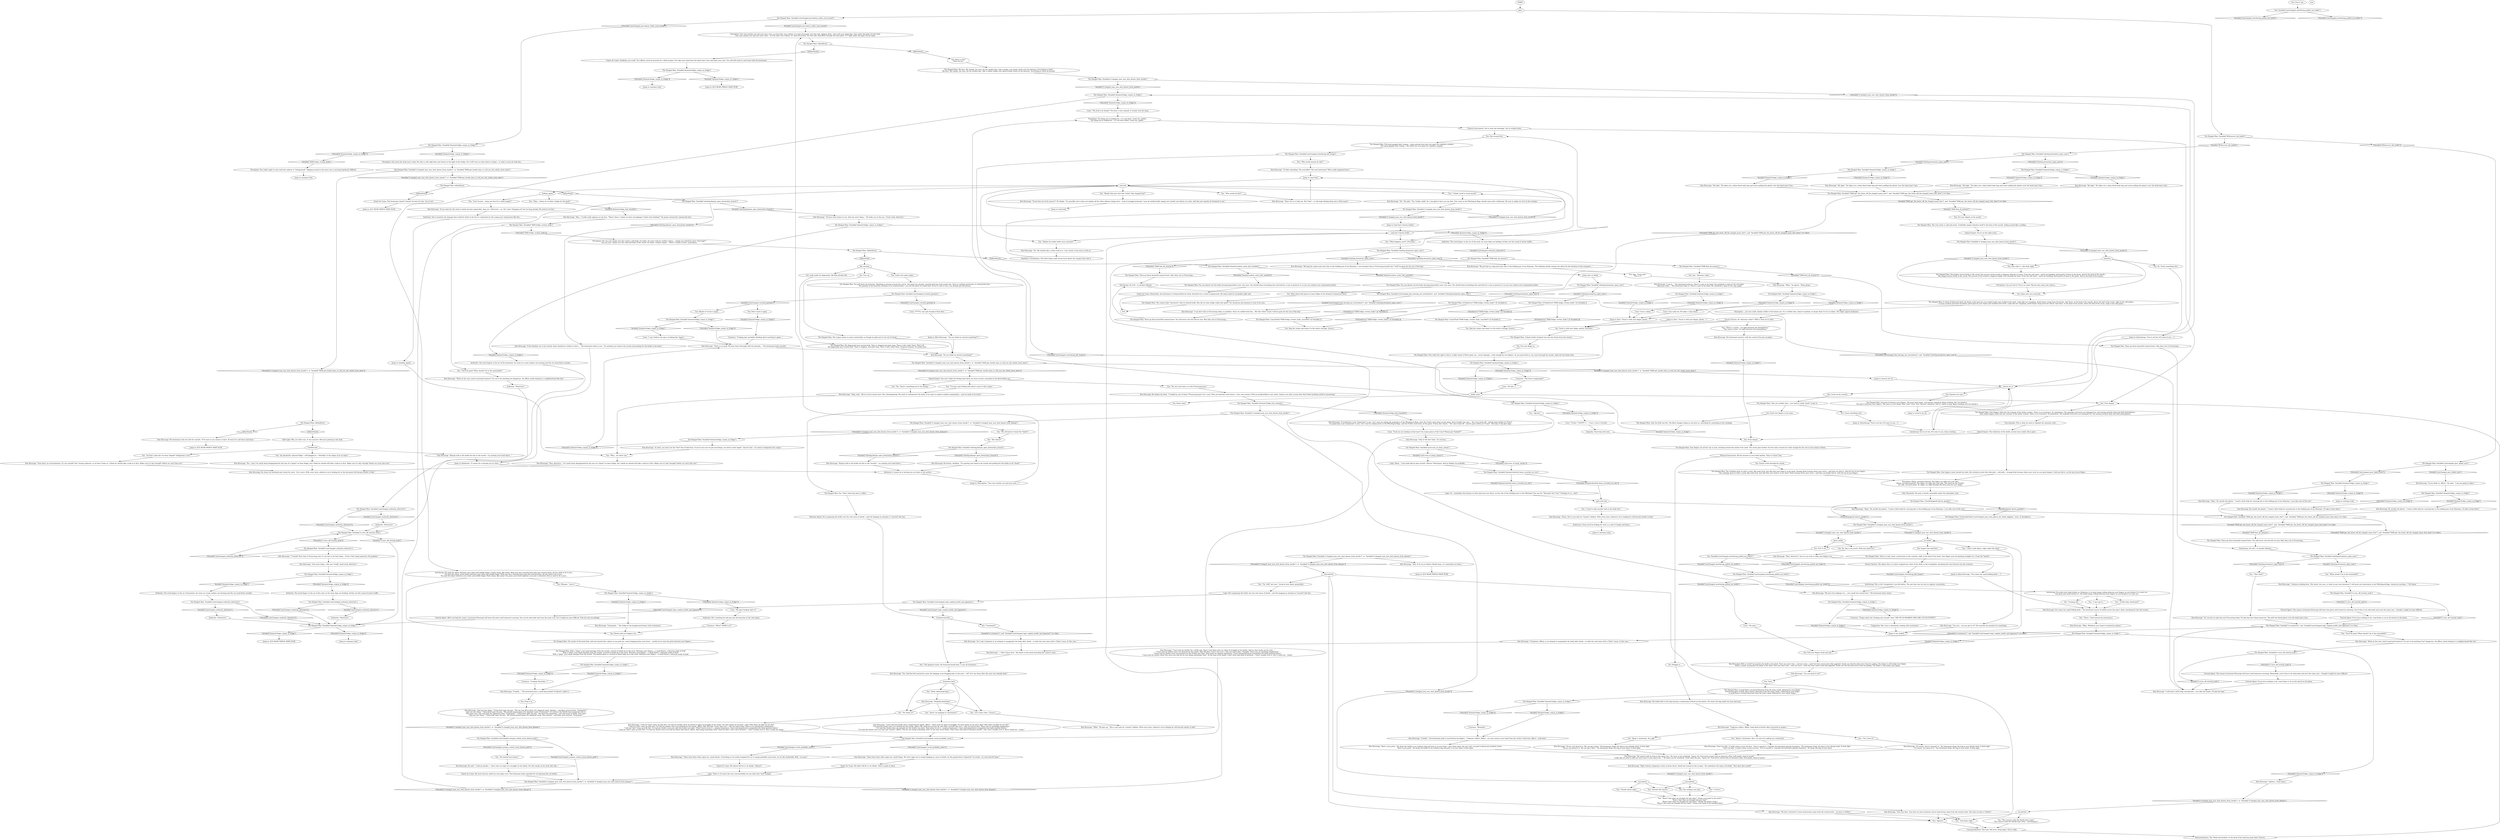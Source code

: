 # YARD / HANGED MAN BULLET
# This is the final phase of the hanged man:
#1. White check to find bullet
#2. Failure to find fridge
#3. Bagging him and taking it away
# ==================================================
digraph G {
	  0 [label="START"];
	  1 [label="input"];
	  2 [label="Perception: You touch the dead man's body. His skin is cold, light blue and silvery in the light of the fridge. You *still* have no idea where to begin -- or what to even do with him..."];
	  3 [label="The Hanged Man: Variable[\"tc.hanged_man_was_shot_known_from_hardie\"]  or  Variable[\"TASK.get_hardie_boys_to_tell_you_the_whole_story_done\"]"];
	  4 [label="Variable[\"tc.hanged_man_was_shot_known_from_hardie\"]  or  Variable[\"TASK.get_hardie_boys_to_tell_you_the_whole_story_done\"]", shape=diamond];
	  5 [label="!(Variable[\"tc.hanged_man_was_shot_known_from_hardie\"]  or  Variable[\"TASK.get_hardie_boys_to_tell_you_the_whole_story_done\"])", shape=diamond];
	  6 [label="Authority: The word lingers in the air of the basement, far away ice cream makers are buzzing and the sea wind blows outside..."];
	  7 [label="Authority: *Detective*."];
	  8 [label="You: Crawl up his nostrils."];
	  9 [label="Cuno: Cuno is silent."];
	  10 [label="You: Push deeper."];
	  11 [label="Empathy: Quivering with awe."];
	  12 [label="You: \"Fucking shit.\""];
	  13 [label="bullet_time"];
	  14 [label="The Hanged Man: IsKimHere()"];
	  15 [label="IsKimHere()", shape=diamond];
	  16 [label="!(IsKimHere())", shape=diamond];
	  17 [label="Kim Kitsuragi: \"Yes. And the belt around his neck; the hanging; even dragging him to the yard... *all* of it was done after this man was already dead.\""];
	  18 [label="The Hanged Man: Variable[\"yard.hanged_result_probable_cause\"]"];
	  19 [label="Variable[\"yard.hanged_result_probable_cause\"]", shape=diamond];
	  20 [label="!(Variable[\"yard.hanged_result_probable_cause\"])", shape=diamond];
	  21 [label="You: \"I think I need to wash myself.\""];
	  22 [label="Kim Kitsuragi: \"To hide something. The real killer? The real motivation? What really happened here.\""];
	  23 [label="Kim Kitsuragi: \"Oh.\" He nods. \"You *really, really* do. I am glad to hear you say that. Your room in the Whirling-in-Rags should come with a bathroom. Be sure to make use of it in the evening.\""];
	  24 [label="Cunoesse: \"Fucking pig's probably thinking about touching it again...\""];
	  25 [label="Kim Kitsuragi: \"There is no need. We have been thorough with the genitals...\" The lieutenant looks worried."];
	  26 [label="The Hanged Man: His fingernails have turned dark. They're chipped and quite long. There is dirt under them. That's all.\nHis fingernails have turned dark. They're chipped, and quite long. There is dirt under them. Surprise-surprise. No bullet here."];
	  27 [label="end hub 2 known bullet"];
	  28 [label="The Hanged Man: Variable[\"tc.hanged_man_was_shot_known_from_hardie\"]"];
	  29 [label="Variable[\"tc.hanged_man_was_shot_known_from_hardie\"]", shape=diamond];
	  30 [label="!(Variable[\"tc.hanged_man_was_shot_known_from_hardie\"])", shape=diamond];
	  31 [label="Authority: It seems he is leaving you no choice in the matter."];
	  32 [label="Kim Kitsuragi: \"Klaasje told us the bullet hit him in the *mouth* -- try putting your hand there...\""];
	  33 [label="Esprit de Corps: The lieutenant should *clearly* be here for this. You're lost."];
	  34 [label="You: Bag the corpse and drag it to the motor carriage. [Leave.]"];
	  35 [label="The Hanged Man: CancelTask(\"TASK.fridge_victims_body_cancelled\")--[[ Variable[ ]]"];
	  36 [label="You: Feel around first."];
	  37 [label="Interfacing: You're not far, it'll come to you, keep crawling..."];
	  38 [label="You: \"I can't get it...\""];
	  39 [label="You: \"Can I have it?\""];
	  40 [label="You: \"Agreed.\""];
	  41 [label="The Hanged Man: Variable[\"doomed.fridge_corpse_in_fridge\"]"];
	  42 [label="Variable[\"doomed.fridge_corpse_in_fridge\"]", shape=diamond];
	  43 [label="!(Variable[\"doomed.fridge_corpse_in_fridge\"])", shape=diamond];
	  44 [label="The Hanged Man: Variable[\"doomed.fridge_corpse_in_fridge\"]"];
	  45 [label="Variable[\"doomed.fridge_corpse_in_fridge\"]", shape=diamond];
	  46 [label="!(Variable[\"doomed.fridge_corpse_in_fridge\"])", shape=diamond];
	  47 [label="You: \"The ligament mark, the fractured hyoid bone, it was all treatment...\""];
	  48 [label="You: \"What happens next?\" (Proceed.)"];
	  49 [label="Cuno: \"I can't believe the pig is stroking him *again*...\""];
	  50 [label="You: \"I've got a gut feeling that there's more to this corpse.\""];
	  51 [label="You: \"Can't he just... hang out here for a while longer?\""];
	  52 [label="The Hanged Man: Variable[\"tc.turn_off_tutorial_node\"]"];
	  53 [label="Variable[\"tc.turn_off_tutorial_node\"]", shape=diamond];
	  54 [label="!(Variable[\"tc.turn_off_tutorial_node\"])", shape=diamond];
	  55 [label="The Hanged Man: The inside of the head feels cold and smooth like a glove as you pull out, sweat dripping down your brow -- careful not to lose the prize between your fingers..."];
	  56 [label="Untitled hub"];
	  57 [label="Kim Kitsuragi: \"Only if *all else* fails,\" he stresses."];
	  58 [label="Kim Kitsuragi: \"We bag the corpse and carry him to the holding pen of my Kineema. I can transport him to Processing myself, but I *will* be gone for the rest of the day.\""];
	  59 [label="The Hanged Man: Variable[\"yard.hanged_authority_detective\"]"];
	  60 [label="Variable[\"yard.hanged_authority_detective\"]", shape=diamond];
	  61 [label="!(Variable[\"yard.hanged_authority_detective\"])", shape=diamond];
	  62 [label="Interfacing: Oh well -- in another lifetime."];
	  63 [label="Tutorial Agent: If you have nothing to do, read books or sit on the bench on the plaza."];
	  64 [label="Esprit de Corps: We didn't fall for it, he thinks. There's pride in there."];
	  65 [label="The Hanged Man: There go those beautiful enamel boots. You will never own the full set now. May they rest in Processing..."];
	  66 [label="The Hanged Man: A vision of black and dark red death, pried open by your naked hands and studded with teeth. Looks like he's laughing, death fumes rising from the throat. And there, in the back of his mouth, above the bell of the uvula, right in the soft palate...\nA vision of black and dark red death: pried open by your hands and studded with teeth. Looks like he's laughing, death fumes rising from his throat. And there, in the back of his mouth, above the bell of the uvula, right in the soft palate..."];
	  67 [label="The Hanged Man: Your fingers are all the way in now, reaching toward the inside of his skull. The cavity goes further, but the entry wound isn't wide enough for the rest of your hand to follow..."];
	  68 [label="Kim Kitsuragi: \"Can you... can you get to it?\" He searches his pockets for something."];
	  69 [label="The Hanged Man: There's a tiny crack, a protrusion in the cranium, right in the back of his head. Your finger must be pointing straight at it. From the *inside*."];
	  70 [label="Cuno: \"F****ts can't get enough of that dick...\""];
	  71 [label="Jump to: [Perception: \"Your arm reaches out and your eyes...\"]"];
	  72 [label="The Hanged Man: Variable[\"whirling.dreamtwo_open_case\"]"];
	  73 [label="Variable[\"whirling.dreamtwo_open_case\"]", shape=diamond];
	  74 [label="!(Variable[\"whirling.dreamtwo_open_case\"])", shape=diamond];
	  75 [label="Kim Kitsuragi: He unrolls the plastic. \"I need a little help for carrying him to the holding pen of my Kineema. I'll take it from there.\""];
	  76 [label="The Hanged Man: Variable[\"doomed.icebear_main_hub_reached\"]"];
	  77 [label="Variable[\"doomed.icebear_main_hub_reached\"]", shape=diamond];
	  78 [label="!(Variable[\"doomed.icebear_main_hub_reached\"])", shape=diamond];
	  79 [label="Kim Kitsuragi: He closes his notebook and cracks his neck. \"Let's move. With every hour, whatever we're looking for in the deceased will become harder to find.\""];
	  80 [label="Jump to: [ICE BEAR FRIDGE MAIN HUB]"];
	  81 [label="Tutorial Agent: If you have nothing to do, read books or sit on the bench on the plaza."];
	  82 [label="You: What is this?\n\"Here we go.\""];
	  83 [label="You: Play with it -- this feels right."];
	  84 [label="The Hanged Man: A black trickle of liquid runs into his throat from the wound..."];
	  85 [label="You: Put your finger in."];
	  86 [label="Perception: Sharp, serrated material. The edges cut right into your skin.\nSharp, serrated material. The edges cut right into your skin. This must be the *bullet*.\nIce cold, serrated metal. Its edges cut right through the latex and into your finger."];
	  87 [label="The Hanged Man: The cartilage gives in with a crack, like some fruit. Just like that your hand is in his head. Strange fluid streams down your wrist -- and then you feel it, with the tip of your finger...\nThe cartilage gives in with a crack, like some fruit. Just like that your hand is in his head. Fluid streams down your wrist -- and then you finally feel it, with the tip of your finger...
"];
	  88 [label="Suggestion: Her voice is absolutely sizzling with excitement."];
	  89 [label="The Hanged Man: Variable[\"yard.hanged_interfacing_pulled_out_bullet\"]"];
	  90 [label="Variable[\"yard.hanged_interfacing_pulled_out_bullet\"]", shape=diamond];
	  91 [label="!(Variable[\"yard.hanged_interfacing_pulled_out_bullet\"])", shape=diamond];
	  92 [label="You: Slowly pull your fingers out..."];
	  93 [label="Kim Kitsuragi: With a *crack* he punches the knife in the skull. Then one more time -- and one more -- until the bone comes loose like eggshell. Inside you feel the jelly move from his poking. The object is still under your finger.\nWith a *crack* he punches the knife in the skull. Then one more time -- and one more -- until the bone comes loose like eggshell. Inside you feel the jello move from his poking. The bullet is still under your finger."];
	  94 [label="Kim Kitsuragi: \"We need to add an item to the injury list.\" He turns to his notebook. \"Injury #4: Oval entry wound with an abrasion collar. Soft palate, back of mouth.\"\n\"Looks like we need to add one more item to your injury list...\" He takes out his notebook, *click* goes the pen. \"Injury #4. Oval entry wound with an abrasion collar. Soft palate, back of mouth.\""];
	  95 [label="Kim Kitsuragi: \"Good-good...\" The fridge in the background buzzes with excitement."];
	  96 [label="Esprit de Corps: Suddenly, you recall: Two officers must be present for a field autopsy. You take your hand from the dead man's face and open your eyes. You will still need to come back with the lieutenant."];
	  97 [label="Kim Kitsuragi: \"...*this* injury here.\" He points to the mark encircling the corpse's neck."];
	  98 [label="Kim Kitsuragi: \"I have had this doubt since I inspected his hands, officer -- there were no signs of struggle. No claw marks on his neck. Why? Why didn't he fight for his life?\"\n\"I've had this doubt since you showed me the tracks, officer. We could not account for why they *carried* him over -- why not march him? There was no satisfying explanation.\"\n\"I've had this doubt since you pointed out the lividity was faint. They know we do it -- analyze hypostasis. I have had perpetrators manipulate the body position before.\"\n\"I've had this doubt since you had your *hunch*, officer. That he was doing something *else* at the time of his death. I don't have that kind of intuition myself -- and I don't usually trust it. But it made me... doubt.\""];
	  99 [label="Kim Kitsuragi: \"To put him out of his misery?\" He thinks. \"It's possible, but it does not explain all the other dubious things here -- lack of struggle primarily. I may be intellectually sloppy, but I prefer one theory at a time. And this just smacks of treatment to me.\""];
	  100 [label="Jump to: [end hub]"];
	  101 [label="Kim Kitsuragi: \"Hey...\" A wide smile appears on his face. \"Wasn't there a *giant ice bear sarcophagus* below that building?\" He points toward the commercial area."];
	  102 [label="Endurance: Soon you'll be looking for clues in a pile of sludge and bones."];
	  103 [label="The Hanged Man: IsKimHere()"];
	  104 [label="IsKimHere()", shape=diamond];
	  105 [label="!(IsKimHere())", shape=diamond];
	  106 [label="Tutorial Agent: This means Lieutenant Kitsuragi will leave the party until tomorrow morning. You're free to do side-tasks and even the main case -- though it might be more difficult."];
	  107 [label="You: Brain stem?"];
	  108 [label="The Hanged Man: Variable[\"yard.hanged_logic_explain_bulelt_and_ligament\"]"];
	  109 [label="Variable[\"yard.hanged_logic_explain_bulelt_and_ligament\"]", shape=diamond];
	  110 [label="!(Variable[\"yard.hanged_logic_explain_bulelt_and_ligament\"])", shape=diamond];
	  111 [label="The Hanged Man: Variable[\"whirling.dreamtwo_open_case\"]"];
	  112 [label="Variable[\"whirling.dreamtwo_open_case\"]", shape=diamond];
	  113 [label="!(Variable[\"whirling.dreamtwo_open_case\"])", shape=diamond];
	  114 [label="The Hanged Man: Variable[\"TASK.get_the_boots_off_the_hanged_mans_feet\"]  and  Variable[\"TASK.get_the_boots_off_the_hanged_mans_feet_done\"] == false"];
	  115 [label="Variable[\"TASK.get_the_boots_off_the_hanged_mans_feet\"]  and  Variable[\"TASK.get_the_boots_off_the_hanged_mans_feet_done\"] == false", shape=diamond];
	  116 [label="!(Variable[\"TASK.get_the_boots_off_the_hanged_mans_feet\"]  and  Variable[\"TASK.get_the_boots_off_the_hanged_mans_feet_done\"] == false)", shape=diamond];
	  117 [label="Kim Kitsuragi: \"Work on the case, tend to personal matters? Try not to do anything *too* dangerous. An officer needs backup in a neighbourhood like this.\""];
	  118 [label="Jump to: [You: \"Touch it with your finger, gently....\"]"];
	  119 [label="You: No, this is too much. (Pull your hand out.)"];
	  120 [label="Pain Threshold: The pain is barely noticeable under the adrenaline rush."];
	  121 [label="You: Inspect the skull first."];
	  122 [label="Kim Kitsuragi: \"Unknown calibre. Rifled. Some kind of brittle alloy, fractured on impact...\""];
	  123 [label="You: Say nothing, just nod."];
	  124 [label="You: \"Dead, daba-doop-doop.\""];
	  125 [label="The Hanged Man: You pull down his breeches. Marbling is present around the crotch. The penis has shrunk, crawling half way back inside him. There is nothing mysterious or noteworthy here.\nThe genitals in his breeches continue to be unnoteworthy -- you see the penis of a dead man. If you've seen it once, you already got the picture."];
	  126 [label="Kim Kitsuragi: \"Mhm.\" He gets up. \"This is one task we *cannot* sideline. With every hour, whatever we're looking for will become harder to find.\""];
	  127 [label="The Hanged Man: Variable[\"yard.cuno_of_many_means\"]"];
	  128 [label="Variable[\"yard.cuno_of_many_means\"]", shape=diamond];
	  129 [label="!(Variable[\"yard.cuno_of_many_means\"])", shape=diamond];
	  130 [label="The Hanged Man: Variable[\"doomed.doorbell_know_revachol_ice_city\"]"];
	  131 [label="Variable[\"doomed.doorbell_know_revachol_ice_city\"]", shape=diamond];
	  132 [label="!(Variable[\"doomed.doorbell_know_revachol_ice_city\"])", shape=diamond];
	  133 [label="The Hanged Man: Variable[\"tc.turn_off_tutorial_node\"]"];
	  134 [label="Variable[\"tc.turn_off_tutorial_node\"]", shape=diamond];
	  135 [label="!(Variable[\"tc.turn_off_tutorial_node\"])", shape=diamond];
	  136 [label="Kim Kitsuragi: He frowns, thinking. \"Try putting your hand in his mouth and probing for the bullet in his *head*.\""];
	  137 [label="The Hanged Man: Variable[\"doomed.fridge_corpse_in_fridge\"]"];
	  138 [label="Variable[\"doomed.fridge_corpse_in_fridge\"]", shape=diamond];
	  139 [label="!(Variable[\"doomed.fridge_corpse_in_fridge\"])", shape=diamond];
	  140 [label="The Hanged Man: Variable[\"doomed.fridge_corpse_in_fridge\"]"];
	  141 [label="Variable[\"doomed.fridge_corpse_in_fridge\"]", shape=diamond];
	  142 [label="!(Variable[\"doomed.fridge_corpse_in_fridge\"])", shape=diamond];
	  143 [label="You: Bag the corpse and drag it to the motor carriage. [Leave.]"];
	  144 [label="The Hanged Man: Variable[\"whirling.dreamtwo_open_case\"]"];
	  145 [label="Variable[\"whirling.dreamtwo_open_case\"]", shape=diamond];
	  146 [label="!(Variable[\"whirling.dreamtwo_open_case\"])", shape=diamond];
	  147 [label="You: Fish it out."];
	  148 [label="You: Variable[\"yard.hanged_interfacing_pulled_out_bullet\"]"];
	  149 [label="Variable[\"yard.hanged_interfacing_pulled_out_bullet\"]", shape=diamond];
	  150 [label="!(Variable[\"yard.hanged_interfacing_pulled_out_bullet\"])", shape=diamond];
	  151 [label="Perception: Your arm reaches out and your eyes close, as if by their own volition. It's dark all around. You feel cold, slippery flesh -- first with your fingertips, then under the palm of your hand.\nYour arm reaches out and your eyes close -- as if by their own volition. It's dark all around. You feel cold, dead flesh through the latex glove. It's right under the palm of your hand."];
	  152 [label="Perception: ...you see a hole, barely visible to the human eye. It is swollen shut, almost vanished, no larger than 0.4 cm in radius. The edges appear darkened."];
	  153 [label="Cuno: Cuno nods too. He takes a step closer."];
	  154 [label="Kim Kitsuragi: The lieutenant answers with the sound of his pen on paper."];
	  155 [label="Jump to: [Interfacing: \"You're not far, it'll come to you,...\"]"];
	  156 [label="You: \"Keep it, lieutenant. As a gift.\""];
	  157 [label="The Hanged Man: Variable[\"doomed.fridge_corpse_in_fridge\"]"];
	  158 [label="Variable[\"doomed.fridge_corpse_in_fridge\"]", shape=diamond];
	  159 [label="!(Variable[\"doomed.fridge_corpse_in_fridge\"])", shape=diamond];
	  160 [label="You: Look in his pants again."];
	  161 [label="You: Give up."];
	  162 [label="The Hanged Man: Variable[\"yard.hanged_touched_genitals\"]"];
	  163 [label="Variable[\"yard.hanged_touched_genitals\"]", shape=diamond];
	  164 [label="!(Variable[\"yard.hanged_touched_genitals\"])", shape=diamond];
	  165 [label="You: \"No, let's just leave it to the Processing guys.\""];
	  166 [label="Authority: Not to mention the damage that would be dealt to the force's reputation by the corpse just rotting here like this..."];
	  167 [label="The Hanged Man: Variable[\"doomed.fridge_corpse_in_fridge\"]"];
	  168 [label="Variable[\"doomed.fridge_corpse_in_fridge\"]", shape=diamond];
	  169 [label="!(Variable[\"doomed.fridge_corpse_in_fridge\"])", shape=diamond];
	  170 [label="The Hanged Man: Variable[\"tc.hanged_man_was_shot_known_from_hardie\"]  or  Variable[\"TASK.get_hardie_boys_to_tell_you_the_whole_story_done\"]"];
	  171 [label="Variable[\"tc.hanged_man_was_shot_known_from_hardie\"]  or  Variable[\"TASK.get_hardie_boys_to_tell_you_the_whole_story_done\"]", shape=diamond];
	  172 [label="!(Variable[\"tc.hanged_man_was_shot_known_from_hardie\"]  or  Variable[\"TASK.get_hardie_boys_to_tell_you_the_whole_story_done\"])", shape=diamond];
	  173 [label="Electrochemistry: The *funk soul brother* at the back of his head has gone dark. Forever."];
	  174 [label="Jump to: [autopsy hub]"];
	  175 [label="The Hanged Man: Variable[\"yard.hanged_kim_leaving_not_tutorialized\"]  and  Variable[\"whirling.dreamtwo_open_case\"]"];
	  176 [label="Variable[\"yard.hanged_kim_leaving_not_tutorialized\"]  and  Variable[\"whirling.dreamtwo_open_case\"]", shape=diamond];
	  177 [label="!(Variable[\"yard.hanged_kim_leaving_not_tutorialized\"]  and  Variable[\"whirling.dreamtwo_open_case\"])", shape=diamond];
	  178 [label="You: Pull your fingers back and nod."];
	  179 [label="Kim Kitsuragi: \"A bullet.\" The lieutenant picks it up between his fingers. \"Unknown calibre. Rifled... you may remove your hand from the victim's head now, officer -- well done.\""];
	  180 [label="Kim Kitsuragi: \"No-no, you deserve it. We can log it later.\" The lieutenant drops the bag in your bloody hand. It feels light.\n\"No-no, you deserve it. We can log it later.\" The lieutenant drops the bag in your hand. It feels light. "];
	  181 [label="Kim Kitsuragi: \"That was then. This time we have extensive tissue destruction away from the wound track. This time we have a *bullet*.\""];
	  182 [label="Cunoesse: \"Fucking *beautiful...*\""];
	  183 [label="treatment_here"];
	  184 [label="You: Don't touch it again."];
	  185 [label="Kim Kitsuragi: \"If you think so, officer.\" He nods. \"I am not going to object.\""];
	  186 [label="Kim Kitsuragi: \"Continue working here. The locals, the case, or tend to your own business? I will meet you downstairs in the Whirling-in-Rags, tomorrow morning -- 7:30 sharp.\""];
	  187 [label="Kim Kitsuragi: \"All right.\" He takes out a shiny black body bag and starts pulling the plastic over the dead man's face."];
	  188 [label="Jump to: [ICE BEAR FRIDGE MAIN HUB]"];
	  189 [label="Kim Kitsuragi: \"Yes -- now. I've rarely been disappointed by the size of a *giant* ice bear fridge, but I think we should still take a look at it first. Make sure it's big *enough* before we carry him over.\""];
	  190 [label="Perception: You really ought to wait until the cadaver is *refrigerated*. Digging around in this mess now is proving hopelessly difficult."];
	  191 [label="Kim Kitsuragi: The lieutenant rubs his side for warmth. \"It'll come to you sooner or later. At least he's safe here until then.\""];
	  192 [label="Kim Kitsuragi: \"Work on the case, tend to personal matters? Try not to do anything too dangerous. An officer needs backup in a neighbourhood like this.\""];
	  193 [label="Kim Kitsuragi: \"As I said, treatment is an attempt to manipulate the body after death -- to hide the real cause with a *false* cause. In this case...\""];
	  194 [label="Tutorial Agent: This means Lieutenant Kitsuragi will leave until tomorrow morning. Meanwhile, you're free to do side-tasks and even the main case -- though it might be more difficult."];
	  195 [label="The Hanged Man: Variable[\"yard.hanged_perception_white_oval_wound\"]"];
	  196 [label="Variable[\"yard.hanged_perception_white_oval_wound\"]", shape=diamond];
	  197 [label="!(Variable[\"yard.hanged_perception_white_oval_wound\"])", shape=diamond];
	  198 [label="You: Open your eyes and look."];
	  199 [label="You: Fish it out."];
	  200 [label="You: Variable[\"yard.hanged_interfacing_pulled_out_bullet\"]"];
	  201 [label="Variable[\"yard.hanged_interfacing_pulled_out_bullet\"]", shape=diamond];
	  202 [label="!(Variable[\"yard.hanged_interfacing_pulled_out_bullet\"])", shape=diamond];
	  203 [label="You: No. Touch something else."];
	  204 [label="Kim Kitsuragi: \"Okay, well... We're in livor mortis here. He's disintegrating. We need to *refrigerate* the body, if we want to conduct another examination -- and we need to do it fast.\""];
	  205 [label="Kim Kitsuragi: \"Okay.\" He unrolls the plastic. \"I need a little help for carrying him to the holding pen of my Kineema. I can take care of the rest.\""];
	  206 [label="The Hanged Man: Variable[\"tc.hanged_man_was_shot_known_from_hardie\"]"];
	  207 [label="Variable[\"tc.hanged_man_was_shot_known_from_hardie\"]", shape=diamond];
	  208 [label="!(Variable[\"tc.hanged_man_was_shot_known_from_hardie\"])", shape=diamond];
	  209 [label="The Hanged Man: Variable[\"doomed.fridge_corpse_in_fridge\"]"];
	  210 [label="Variable[\"doomed.fridge_corpse_in_fridge\"]", shape=diamond];
	  211 [label="!(Variable[\"doomed.fridge_corpse_in_fridge\"])", shape=diamond];
	  212 [label="You: \"An absolutely colossal fridge -- still plugged in -- *literally* in the shape of an ice bear!\""];
	  213 [label="Kim Kitsuragi: \"Now that's an overstatement. It's not actually *for* storing cadavers, or at least I hope so. I think we should take a look at it first. Make sure it's big *enough* before we carry him over.\""];
	  214 [label="Jump to: [autopsy hub]"];
	  215 [label="end"];
	  216 [label="Authority: The word lingers in the air of the yard, far away dogs are barking, further yet the sound of motor traffic..."];
	  217 [label="Cuno: \"The fuck is he doing?\" You hear a voice squeak. It sounds very far away."];
	  218 [label="The Hanged Man: Variable[\"doomed.fridge_corpse_in_fridge\"]"];
	  219 [label="Variable[\"doomed.fridge_corpse_in_fridge\"]", shape=diamond];
	  220 [label="!(Variable[\"doomed.fridge_corpse_in_fridge\"])", shape=diamond];
	  221 [label="Cuno: \"Fuckin' *CAVITY* C...\" Cuno's voice is hushed."];
	  222 [label="Cunoesse: \"Forget about the *fucking exit wound*, bino! THE PIG IS WEARING HIM LIKE A FUCK PUPPET!\""];
	  223 [label="Authority: He's watching his old man get the big prize at the claw game."];
	  224 [label="The Hanged Man: With a *plop*, your hand emerges from the mouth, covered in blood up to the wrist. Between your fingers -- a small flower, a blossom made of lead!\nWith a *plop*, your hand emerges from the mouth, covered in blood up to the wrist. Between your fingers -- a small flower, a blossom made of lead!\nWith a *plop*, your hand emerges from the mouth. The garden glove is covered in blood right up to the wrist. Between your fingers -- a small flower, a blossom made of lead!"];
	  225 [label="Kim Kitsuragi: Out comes his small folding knife -- the lieutenant moves its blade across the man's skull, searching for the exit wound..."];
	  226 [label="Kim Kitsuragi: \"Can you push it out?\""];
	  227 [label="Kim Kitsuragi: \"High velocity, temporary cavity in brain tissue. Small exit wound on the occiput.\" He underlines the injury, forcefully. \"How does that sound?\""];
	  228 [label="You: \"Sounds like heaven.\""];
	  229 [label="You: Maybe if I touch it again..."];
	  230 [label="The Hanged Man: The corpse seems to yawn contentedly, as though its glad you've run out of steam."];
	  231 [label="You: \"Okay -- where do we find a fridge for the body?\""];
	  232 [label="Kim Kitsuragi: \"It would have to be *industrial* in size. Let's start by asking the proprietor of the Whirling-in-Rags, then the Frittte store down at the gates. And if neither has one...\" His voice trails off -- and his gaze settles on *Cuno*.\n\"It would have to be *industrial* in size. Let's start by asking Garte at the Whirling-in-Rags, and the Frittte store down at the gates. If they don't know...\" His voice trails off -- and his gaze settles on *Cuno*. \"But only if *all else* fails.\""];
	  233 [label="Kim Kitsuragi: He unrolls the plastic. \"I need a little help for carrying him to the holding pen of my Kineema. I'll take it from there.\""];
	  234 [label="Kim Kitsuragi: \"It's too late to take him into Processing today. I'll take him first thing tomorrow.\" He pulls the black plastic over the dead man's face."];
	  235 [label="Cuno: \"Fuck are you looking at bino-man? You wanna piece of the Cuno? Wanna get *fucked*?\""];
	  236 [label="The Hanged Man: Variable[\"yard.hanged_authority_detective\"]"];
	  237 [label="Variable[\"yard.hanged_authority_detective\"]", shape=diamond];
	  238 [label="!(Variable[\"yard.hanged_authority_detective\"])", shape=diamond];
	  239 [label="The Hanged Man: There go those beautiful enamel boots. May they rest in Processing..."];
	  240 [label="The Hanged Man: There go those beautiful enamel boots. May they rest in Processing..."];
	  241 [label="Hand/Eye Coordination: This little thing could reveal much about the weapon that shot it."];
	  242 [label="Kim Kitsuragi: \"All right.\" He takes out a shiny black body bag and starts pulling the plastic over the dead man's face."];
	  243 [label="The Hanged Man: Only the little one fits. The flesh changes shape as you bore in, searching for something in the cartilage."];
	  244 [label="You: Touch it with your finger, gently. (Proceed.)"];
	  245 [label="Kim Kitsuragi: \"Mhm,\" he agrees. \"Keep going.\""];
	  246 [label="You: Wriggle in..."];
	  247 [label="no_bullet"];
	  248 [label="Jump to: [Interfacing: \"You're not far, it'll come to you,...\"]"];
	  249 [label="Cunoesse: \"What?! WHAT is it?\""];
	  250 [label="Kim Kitsuragi: \"A bullet...\" The lieutenant puts a small bag marked *evidence* under it."];
	  251 [label="The Hanged Man: Variable[\"doomed.fridge_corpse_in_fridge\"]"];
	  252 [label="Variable[\"doomed.fridge_corpse_in_fridge\"]", shape=diamond];
	  253 [label="!(Variable[\"doomed.fridge_corpse_in_fridge\"])", shape=diamond];
	  254 [label="Kim Kitsuragi: \"There have been other signs too, small things. We were right not to assign hanging as cause of death. As the perpetrators *expected* we would -- no such luck for them.\""];
	  255 [label="Inland Empire: You can't shake the feeling that there are more secrets concealed in the flesh before you."];
	  256 [label="know_bullet"];
	  257 [label="You: \"Correct.\""];
	  258 [label="Esprit de Corps: His brow furrows while his eyes glaze over. The lieutenant looks regretful for not figuring this out before."];
	  259 [label="Jump to: [end hub 2 known bullet]"];
	  260 [label="fail_missing"];
	  261 [label="You: What about that giant ice bear fridge in the Doomed Commercial Area?"];
	  262 [label="Jump to: [ICE BEAR FRIDGE MAIN HUB]"];
	  263 [label="Kim Kitsuragi: \"All right.\" He takes out a shiny black body bag and starts pulling the plastic over the dead man's face."];
	  264 [label="Esprit de Corps: We almost fell for it, he thinks. *Almost*."];
	  265 [label="Kim Kitsuragi: \"I can drive him to Processing today, no problem. Since we stalled with this... But this *does* mean I will be gone for the rest of the day.\""];
	  266 [label="You: Push your fingers in his nose."];
	  267 [label="You: Touch something else."];
	  268 [label="Perception: The thing you're looking for -- it's not there. Crawl out, spider...\nThe thing you're looking for -- it's not here either. Crawl out, spider... "];
	  269 [label="Cuno: \"My pig's fucking *got* it!\""];
	  270 [label="Kim Kitsuragi: \"Wait, detective!\" Just as you start to slide your fingers out..."];
	  271 [label="The Hanged Man: Variable[\"doomed.fridge_corpse_in_fridge\"]"];
	  272 [label="Variable[\"doomed.fridge_corpse_in_fridge\"]", shape=diamond];
	  273 [label="!(Variable[\"doomed.fridge_corpse_in_fridge\"])", shape=diamond];
	  274 [label="Cunoesse: \"Beautiful...\""];
	  275 [label="You: Squeeze his nose."];
	  276 [label="Interfacing: This is the *irregularity* you felt before. The one that was too tiny to register consciously."];
	  277 [label="Logic: There is of course the very real possibility he was both shot *and* hanged."];
	  278 [label="Logic: Hmm... Cuno looks like he gets around. *Knows* Martinaise. And its fridges too probably..."];
	  279 [label="You: \"What should I do in the meanwhile?\""];
	  280 [label="The Hanged Man: Variable[\"doomed.fridge_corpse_in_fridge\"]"];
	  281 [label="Variable[\"doomed.fridge_corpse_in_fridge\"]", shape=diamond];
	  282 [label="!(Variable[\"doomed.fridge_corpse_in_fridge\"])", shape=diamond];
	  283 [label="whatelse"];
	  284 [label="Kim Kitsuragi: \"Now, detective... I've rarely been disappointed by the size of a *giant* ice bear fridge, but I think we should still take a look at it first. Make sure it's big *enough* before we carry him over.\""];
	  285 [label="The Hanged Man: Variable[\"whirling.klaasje_open_downstairs_branch\"]"];
	  286 [label="Variable[\"whirling.klaasje_open_downstairs_branch\"]", shape=diamond];
	  287 [label="!(Variable[\"whirling.klaasje_open_downstairs_branch\"])", shape=diamond];
	  288 [label="You: \"So that's what the *ice bear shaped* refrigerator is for!\""];
	  289 [label="The Hanged Man: Variable[\"yard.hanged_authority_detective\"]"];
	  290 [label="Variable[\"yard.hanged_authority_detective\"]", shape=diamond];
	  291 [label="!(Variable[\"yard.hanged_authority_detective\"])", shape=diamond];
	  292 [label="Interfacing: Oh well -- in another lifetime."];
	  293 [label="The Hanged Man: Variable[\"doomed.fridge_corpse_in_fridge\"]"];
	  294 [label="Variable[\"doomed.fridge_corpse_in_fridge\"]", shape=diamond];
	  295 [label="!(Variable[\"doomed.fridge_corpse_in_fridge\"])", shape=diamond];
	  296 [label="Kim Kitsuragi: \"I see it...\" The lieutenant looks in. There's a pen in his hand. His notebook is open at the red pages.\n\"Abrasion collar...\" The lieutenant looks in. There's a pen in his hand. His notebook is open at the copy paper."];
	  297 [label="Jump to: [search_for_it]"];
	  298 [label="Kim Kitsuragi: \"Don't be silly.\" A smile comes across his face. \"You've earned it. Consider the binoclard episode forgotten.\" The lieutenant drops the bag in your bloody hand. It feels light.\n\"Don't be silly.\" A smile comes across his face. \"You've earned it. Consider the binoclard episode forgotten.\" He drops the bag in your hand. "];
	  299 [label="You: \"God damn right.\""];
	  300 [label="You: \"Treatment?\""];
	  301 [label="You: \"Aren't we jumping to conclusions?\""];
	  302 [label="Kim Kitsuragi: \"Deadady-dead-dead.\""];
	  303 [label="Kim Kitsuragi: \"I did not *just* come up with this. I've had my doubts since we found no signs of struggle on his wrists. No claw marks on his neck -- why? Why didn't he fight for his life?\"\n\"I did not *just* come up with this. I've had my doubts since you showed me the tracks, officer. Why did they *carry* him over -- why not march him? There is no satisfactory explanation.\"\n\"I did not *just* come up with this. I've had my doubts since you said the lividity was faint. *They* know we do it -- analyze hypostasis. I have had perpetrators manipulate the body position before.\"\n\"I did not *just* come up with this. I've had my doubts since you told me about that hunch, officer. Him doing something *else* when he died. I don't have intuition -- I don't usually trust it. But it made me doubt.\""];
	  304 [label="You: \"Who would do this?\""];
	  305 [label="You: Look under his fingernails, like Kim already did."];
	  306 [label="You: \"Yes. There's something we're not seeing.\""];
	  307 [label="Kim Kitsuragi: He shakes his head. \"I worked as one of these *Processing guys* for a year. They are butchers and clowns. I once saw twenty CODs go misidentified in one week. Chances are slim to none that they'll find anything useful in processing.\""];
	  308 [label="The Hanged Man: Variable[\"yard.hanged_perc_failed_once\"]"];
	  309 [label="Variable[\"yard.hanged_perc_failed_once\"]", shape=diamond];
	  310 [label="!(Variable[\"yard.hanged_perc_failed_once\"])", shape=diamond];
	  311 [label="The Hanged Man: Variable[\"doomed.fridge_corpse_in_fridge\"]"];
	  312 [label="Variable[\"doomed.fridge_corpse_in_fridge\"]", shape=diamond];
	  313 [label="!(Variable[\"doomed.fridge_corpse_in_fridge\"])", shape=diamond];
	  314 [label="The Hanged Man: Variable[\"doomed.fridge_corpse_in_fridge\"]"];
	  315 [label="Variable[\"doomed.fridge_corpse_in_fridge\"]", shape=diamond];
	  316 [label="!(Variable[\"doomed.fridge_corpse_in_fridge\"])", shape=diamond];
	  317 [label="You: \"Then what?\""];
	  318 [label="The Hanged Man: You can almost see the body decomposing before your very eyes. You should drop everything else and look for a way to preserve it so you can conduct your examination better."];
	  319 [label="You: \"I need to take another look at the body first.\""];
	  320 [label="The Hanged Man: Variable[\"whirling.klaasje_open_downstairs_branch\"]"];
	  321 [label="Variable[\"whirling.klaasje_open_downstairs_branch\"]", shape=diamond];
	  322 [label="!(Variable[\"whirling.klaasje_open_downstairs_branch\"])", shape=diamond];
	  323 [label="The Hanged Man: Variable[\"yard.hanged_autopsy_exited_cause_known_path\"]"];
	  324 [label="Variable[\"yard.hanged_autopsy_exited_cause_known_path\"]", shape=diamond];
	  325 [label="!(Variable[\"yard.hanged_autopsy_exited_cause_known_path\"])", shape=diamond];
	  326 [label="The Hanged Man: Yes. That's what this part is called."];
	  327 [label="Kim Kitsuragi: \"We put him in a bag and carry him to the holding pen of my Kineema. The bodybag should contain the odour for the duration of the transport...\""];
	  328 [label="The Hanged Man: Variable[\"doomed.fridge_corpse_in_fridge\"]"];
	  329 [label="Variable[\"doomed.fridge_corpse_in_fridge\"]", shape=diamond];
	  330 [label="!(Variable[\"doomed.fridge_corpse_in_fridge\"])", shape=diamond];
	  331 [label="The Hanged Man: His face. His cheeks, his nose, his fat swollen lips. Like a spider, your hand crawls over his features. Everything is silent.\nHis face. His cheeks, his nose, his fat swollen lips. Like a rubber spider your gloved hand crawls on his features. Everything is silent all around."];
	  332 [label="The Hanged Man: They are swollen shut -- you need to really *push* to get in."];
	  333 [label="Jump to: [You: \"Touch it with your finger, gently....\"]"];
	  334 [label="You: Punch a hole through his mouth."];
	  335 [label="Jump to: [no_bullet]"];
	  336 [label="Interfacing: You push your hand further in. Whatever is in there keeps rolling between your fingers as you beckon it to come out.\nYou push your hand further in. The bullet keeps rolling between your fingers as you beckon it to come out.
"];
	  337 [label="You: Drop it in."];
	  338 [label="Kim Kitsuragi: \"Of course. You've *earned* it.\" The lieutenant drops the bag in your bloody hand. It feels light.\n\"Of course. You deserve it.\" The lieutenant drops the bag in your hand. It feels light. "];
	  339 [label="You: \"Sounds about right.\""];
	  340 [label="Kim Kitsuragi: \"There have been other signs too, small details. Everything is too neatly designed for us to assign probable cause here. As we did, foolhardily. Well -- no more.\""];
	  341 [label="The Hanged Man: Variable[\"doomed.fridge_corpse_in_fridge\"]"];
	  342 [label="Variable[\"doomed.fridge_corpse_in_fridge\"]", shape=diamond];
	  343 [label="!(Variable[\"doomed.fridge_corpse_in_fridge\"])", shape=diamond];
	  344 [label="Logic: Or -- remember the buttons on that intercom over there, on the side of the building next to the Whirling? One was for \"Revachol *Ice* City\"? Perhaps it's a... clue?"];
	  345 [label="The Hanged Man: Variable[\"tc.turn_off_tutorial_node\"]"];
	  346 [label="Variable[\"tc.turn_off_tutorial_node\"]", shape=diamond];
	  347 [label="!(Variable[\"tc.turn_off_tutorial_node\"])", shape=diamond];
	  348 [label="Kim Kitsuragi: \"All right.\" He takes out a shiny black body bag and starts pulling the plastic over the dead man's face."];
	  349 [label="The Hanged Man: Variable[\"tc.hanged_man_was_shot_known_from_hardie\"]"];
	  350 [label="Variable[\"tc.hanged_man_was_shot_known_from_hardie\"]", shape=diamond];
	  351 [label="!(Variable[\"tc.hanged_man_was_shot_known_from_hardie\"])", shape=diamond];
	  352 [label="Kim Kitsuragi: \"Hurry. This is one task we *cannot* sideline. With every hour, whatever we're looking for will become harder to find.\""];
	  353 [label="Jump to: [Authority: \"It seems he is leaving you no choic...\"]"];
	  354 [label="Inland Empire: You're on the right track."];
	  355 [label="Encyclopedia: This is what he used to regulate his emotions with..."];
	  356 [label="Kim Kitsuragi: \"One more thing -- this was *really* good work, detective.\""];
	  357 [label="The Hanged Man: Variable[\"doomed.fridge_corpse_in_fridge\"]"];
	  358 [label="Variable[\"doomed.fridge_corpse_in_fridge\"]", shape=diamond];
	  359 [label="!(Variable[\"doomed.fridge_corpse_in_fridge\"])", shape=diamond];
	  360 [label="The Hanged Man: The tongue moves freely in the cavity. The mucous of the mouth is slippery, delicate to touch. From the soft meat -- teeth are budding; hard pearls of bone in the gums. And in the back of the mouth...\nThe tongue moves freely in the cavity. The mucose of the mouth is slippery, fragile even through the latex. From the soft meat -- teeth are budding; hard pearls of bone in the gums. And in the back of the mouth..."];
	  361 [label="Visual Calculus: An *abrasion collar*! THIS is what we're after."];
	  362 [label="Cuno: \"Oh shit, C...\""];
	  363 [label="The Hanged Man: The basal ganglia feels clumpy -- what entered here has torn apart his reptilian complex.\nThe basal ganglia feels clumpy -- the bullet has torn apart his reptilian complex."];
	  364 [label="Physical Instrument: All the muscles in your body harden. Time to *enter* him."];
	  365 [label="Perception: Can you feel it? You're so close! Rip his jaws open now, look in..."];
	  366 [label="You: \"A little help, lieutenant?\""];
	  367 [label="Visual Calculus: The object that is in there stopped just short of the skull, in the encephalus, knocking this tiny fracture into the cranium..."];
	  368 [label="Kim Kitsuragi: \"Do you think we missed something?\""];
	  369 [label="Jump to: [looking_again]"];
	  370 [label="The Hanged Man: You can almost see the body decomposing before your very eyes. You should drop everything else and look for a way to preserve it so you can conduct your examination better."];
	  371 [label="nuhconfront"];
	  372 [label="Kim Kitsuragi: He nods. \"I had my doubts --  there were no signs of a struggle on his hands. No claw marks on his neck. But still...\""];
	  373 [label="Kim Kitsuragi: \"Yes. We should take a closer look at it. I am certain it has more to tell us.\""];
	  374 [label="The Hanged Man: The corpse looks *enormous* with its bloated belly. Was the ice bear fridge really that giant? You should go and measure it, just to be sure."];
	  375 [label="Authority: *Detective*."];
	  376 [label="Authority: The word lingers in the air of the yard, as far away dogs are barking, further yet the sound of motor traffic..."];
	  377 [label="Authority: The word lingers in the air of basement, far away ice cream makers are buzzing and the sea wind blows outside..."];
	  378 [label="The Hanged Man: CancelTask(\"TASK.fridge_victims_body_cancelled\")--[[ Variable[ ]]"];
	  379 [label="The Hanged Man: The oral cavity is cold and moist. A ball-like tongue attaches itself to the base of the mouth, lolling around like a scallop..."];
	  380 [label="Cunoesse: \"The fuck is happening?!\""];
	  381 [label="Kim Kitsuragi: \"We have the makings of a... very small exit wound here.\" The lieutenant leans closer."];
	  382 [label="You: Whisper: \"I got it.\""];
	  383 [label="The Hanged Man: A small flower of metal blossoms from the man's head, followed by your finger.\nA fractured piece of lead, like a flower, blossoms from the man's head -- followed by your finger.\nA small flower of metal blossoms from the man's head, followed by your yellow finger."];
	  384 [label="The Hanged Man: You pick it between your fingers. The mass feels large, very porous somehow. Keep crawling, lest you break it...\nYou pick it between your fingers. The mass is even larger than *your* nose. Very *porous* somehow. Like it's about to pop. Keep crawling, lest you break it."];
	  385 [label="Kim Kitsuragi: \"That's for us to find out. But *this* -- it will make finding them just a little easier.\""];
	  386 [label="Jump to: [end hub]"];
	  387 [label="Jump to: [Kim Kitsuragi: \"\"Do you think we missed something?\"\"]"];
	  388 [label="The Hanged Man: Variable[\"tc.hanged_man_was_shot_known_from_hardie\"]"];
	  389 [label="Variable[\"tc.hanged_man_was_shot_known_from_hardie\"]", shape=diamond];
	  390 [label="!(Variable[\"tc.hanged_man_was_shot_known_from_hardie\"])", shape=diamond];
	  391 [label="You: \"We should have known.\""];
	  392 [label="The Hanged Man: Variable[\"tc.hanged_man_was_shot_known_from_hardie\"]  or  Variable[\"tc.hanged_man_was_shot_known_from_klaasje\"]"];
	  393 [label="Variable[\"tc.hanged_man_was_shot_known_from_hardie\"]  or  Variable[\"tc.hanged_man_was_shot_known_from_klaasje\"]", shape=diamond];
	  394 [label="!(Variable[\"tc.hanged_man_was_shot_known_from_hardie\"]  or  Variable[\"tc.hanged_man_was_shot_known_from_klaasje\"])", shape=diamond];
	  395 [label="Esprit de Corps: Meanwhile, the lieutenant is sitting behind his desk, hunched over a stack of paperwork. His help would be invaluable right now."];
	  396 [label="gain task hub"];
	  397 [label="Jump to: [ICE BEAR FRIDGE MAIN HUB]"];
	  398 [label="The Hanged Man: IsKimHere()"];
	  399 [label="IsKimHere()", shape=diamond];
	  400 [label="!(IsKimHere())", shape=diamond];
	  401 [label="Inland Empire: The ululations of the limbic system have ended. All is quiet."];
	  402 [label="Authority: *Detective*."];
	  403 [label="The Hanged Man: IsTaskActive(\"TASK.fridge_victims_body\")--[[ Variable[ ]]"];
	  404 [label="IsTaskActive(\"TASK.fridge_victims_body\")--[[ Variable[ ]]", shape=diamond];
	  405 [label="!(IsTaskActive(\"TASK.fridge_victims_body\")--[[ Variable[ ]])", shape=diamond];
	  406 [label="The Hanged Man: Variable[\"whirling.dreamtwo_open_case\"]"];
	  407 [label="Variable[\"whirling.dreamtwo_open_case\"]", shape=diamond];
	  408 [label="!(Variable[\"whirling.dreamtwo_open_case\"])", shape=diamond];
	  409 [label="The Hanged Man: Variable[\"XP.discover_the_bullet\"]"];
	  410 [label="Variable[\"XP.discover_the_bullet\"]", shape=diamond];
	  411 [label="!(Variable[\"XP.discover_the_bullet\"])", shape=diamond];
	  412 [label="The Hanged Man: Variable[\"TASK.get_the_boots_off_the_hanged_mans_feet\"]  and  Variable[\"TASK.get_the_boots_off_the_hanged_mans_feet_done\"] == false"];
	  413 [label="Variable[\"TASK.get_the_boots_off_the_hanged_mans_feet\"]  and  Variable[\"TASK.get_the_boots_off_the_hanged_mans_feet_done\"] == false", shape=diamond];
	  414 [label="!(Variable[\"TASK.get_the_boots_off_the_hanged_mans_feet\"]  and  Variable[\"TASK.get_the_boots_off_the_hanged_mans_feet_done\"] == false)", shape=diamond];
	  415 [label="Perception: You run your hands over the victim's cold body: his limbs, his torso with its swollen organs... maybe you should be more *thorough*?\nYou run your  hands over the cold-cold body of the victim: his limbs, swollen organs... there's a bullet in here, somewhere."];
	  416 [label="The Hanged Man: Your index fits right in there. A tight tunnel of flesh opens up -- tissue damage -- wide enough for two fingers. As you push both in, you reach through his mouth, right into his brain stem."];
	  417 [label="You: Push deeper."];
	  418 [label="You: \"I feel a solid object, right under the skull.\""];
	  419 [label="Kim Kitsuragi: \"Here's your prize.\" He drops the bullet in an evidence bag and puts it in your hand -- your other hand, the one *not* covered in blood and cerebral cortex.\n\"Here's your prize.\" He drops the bullet in an evidence bag and puts it in your hand. It feels light. "];
	  420 [label="You: \"Keep it, lieutenant. Also, I'm sorry for calling you a binoclard.\""];
	  421 [label="The Hanged Man: Variable[\"doomed.fridge_corpse_in_fridge\"]"];
	  422 [label="Variable[\"doomed.fridge_corpse_in_fridge\"]", shape=diamond];
	  423 [label="!(Variable[\"doomed.fridge_corpse_in_fridge\"])", shape=diamond];
	  424 [label="You: \"I'm *still* not sure.\" (Look at your hand, quizzically.)"];
	  425 [label="Kim Kitsuragi: \"Treatment, officer, is an attempt to manipulate the body after death -- to hide the real cause with a *false* cause. In this case...\""];
	  426 [label="end hub"];
	  427 [label="You: \"Maybe the bullet holds more answers?\""];
	  428 [label="Kim Kitsuragi: \"If you want for this task to slowly become impossible, then yes. Otherwise -- no. He's been *hanging out* far too long already. We need to ice him.\""];
	  429 [label="You: \"This concurs with the Hardie boys story.\"\n\"This concurs with the Hardie boys story -- and Klaasje's.\""];
	  430 [label="noconfront"];
	  431 [label="yesconfront"];
	  432 [label="yaconfront"];
	  433 [label="The Hanged Man: IsKimHere()"];
	  434 [label="IsKimHere()", shape=diamond];
	  435 [label="!(IsKimHere())", shape=diamond];
	  436 [label="Kim Kitsuragi: \"If the Hardies are to be trusted, there should be a bullet in there...\" The lieutenant looks at you. \"Try putting your hand in his mouth and probing for the bullet in his head.\""];
	  437 [label="Jump to: [autopsy hub]"];
	  438 [label="Untitled hub (02)"];
	  439 [label="The Hanged Man: IsTaskActive(\"TASK.fridge_victims_body\")--[[ Variable[ ]]"];
	  440 [label="IsTaskActive(\"TASK.fridge_victims_body\")--[[ Variable[ ]]", shape=diamond];
	  441 [label="!(IsTaskActive(\"TASK.fridge_victims_body\")--[[ Variable[ ]])", shape=diamond];
	  442 [label="Kim Kitsuragi: \"I will need a little help carrying him -- you take the hands, I'll take the legs.\""];
	  443 [label="The Hanged Man: CheckEquipped(\"gloves_garden\")"];
	  444 [label="CheckEquipped(\"gloves_garden\")", shape=diamond];
	  445 [label="!(CheckEquipped(\"gloves_garden\"))", shape=diamond];
	  446 [label="The Hanged Man: SetVariableValue(\"yard.hanged_man_used_gloves_for_bullet_digging\", true) --[[ Variable[ ]]"];
	  447 [label="search_for_it"];
	  448 [label="The Hanged Man: Your fingers slide into the remains of his limbic system. There is no resistance. It's gelatinous. The slug-like structures are damaged too, the tearing extends deep into both hemispheres.\nYour yellow fingers slide into the remains of the limbic system. There is no resistance. Its gelatinous. The slug-like structures are damaged too, the tearing extends deep into both hemispheres."];
	  449 [label="Kim Kitsuragi: \"Mhm. Withdraw your hand 4 centimetres please.\""];
	  450 [label="You: \"There.\" (Nod toward the protrusion.)"];
	  451 [label="You: Push."];
	  452 [label="Jump to: [Kim Kitsuragi: \"Out comes his small folding knife -...\"]"];
	  453 [label="Jump to: [autopsy hub]"];
	  454 [label="You: \"You think so?\""];
	  455 [label="Kim Kitsuragi: \"I have had my doubts for a while now. Since I saw there were no signs of struggle on his hands. And no claw marks on his neck...\"\n\"I have had my doubts since you showed me the tracks. Why did they *carry* him over -- why not march him, I thought. There was no satisfying explanation.\"\n\"I have had my doubts since you pointed out the lividity was faint. They know we analyze hypostasis. I have had perpetrators manipulate the body position before.\"\n\"I have had my doubts about this since you told me he was doing something *else*. At the time of his death. I don't have that kind of intuition -- I don't usually trust it. But it made me... doubt.\""];
	  456 [label="You: \"Maybe they just shot him *while* they hanged him?\""];
	  457 [label="The Hanged Man: Variable[\"tc.hanged_man_was_shot_known_from_hardie\"]  or  Variable[\"tc.hanged_man_was_shot_known_from_klaasje\"]"];
	  458 [label="Variable[\"tc.hanged_man_was_shot_known_from_hardie\"]  or  Variable[\"tc.hanged_man_was_shot_known_from_klaasje\"]", shape=diamond];
	  459 [label="!(Variable[\"tc.hanged_man_was_shot_known_from_hardie\"]  or  Variable[\"tc.hanged_man_was_shot_known_from_klaasje\"])", shape=diamond];
	  460 [label="Kim Kitsuragi: \"And, if we are to believe Hardie boys, it's somewhere in there...\""];
	  461 [label="You: \"But where?\""];
	  462 [label="Jump to: [ICE BEAR FRIDGE MAIN HUB]"];
	  463 [label="Half Light: Why yes there was. It was massive. Red eyes glowing in the dark."];
	  464 [label="The Hanged Man: Variable[\"TASK.fridge_victims_body\"]"];
	  465 [label="Variable[\"TASK.fridge_victims_body\"]", shape=diamond];
	  466 [label="!(Variable[\"TASK.fridge_victims_body\"])", shape=diamond];
	  467 [label="You: \"You'll be gone? What should I do in the meanwhile?\""];
	  468 [label="jump_here_to_finish"];
	  469 [label="The Hanged Man: Variable[\"tc.treatment\"]  and  Variable[\"yard.hanged_logic_explain_bulelt_and_ligament\"] == false"];
	  470 [label="Variable[\"tc.treatment\"]  and  Variable[\"yard.hanged_logic_explain_bulelt_and_ligament\"] == false", shape=diamond];
	  471 [label="!(Variable[\"tc.treatment\"]  and  Variable[\"yard.hanged_logic_explain_bulelt_and_ligament\"] == false)", shape=diamond];
	  472 [label="You: \"You'll be gone? What should I do in the meanwhile?\""];
	  473 [label="The Hanged Man: There go those beautiful enamel boots. You will never own the full set now. May they rest in Processing..."];
	  474 [label="You: Put your fingers in his mouth."];
	  475 [label="The Hanged Man: Variable[\"doomed.fridge_corpse_in_fridge\"]"];
	  476 [label="Variable[\"doomed.fridge_corpse_in_fridge\"]", shape=diamond];
	  477 [label="!(Variable[\"doomed.fridge_corpse_in_fridge\"])", shape=diamond];
	  478 [label="Interfacing: You pick the object between your index and middle finger. It feels sharp, like metal. With your face twisting from pain and concentration, all you need to do is just...\nYou pick the sharp, metal bullet between your index and middle finger. With your face twisting from pain and concentration, all you need to do is just... \nYou pick the object between your index and middle finger. Feels sharp, like metal. You press your teeth together, your jaw is clenched. All you need to do is just..."];
	  479 [label="Cuno: \"Oh yeah...\""];
	  480 [label="Kim Kitsuragi: \"Opinion -- fatal injury.\""];
	  481 [label="You: \"Wasn't that what we thought the last time?\" (Clean your hand in the snow.)\n\"Wasn't that what we thought the last time?\"\n\"Wasn't that what we thought the last time?\" (Shake the gloves clean.)\n\"Wasn't that what we thought the last time?\" (Clean your hand in the handkerchief.)"];
	  482 [label="Kim Kitsuragi: \"We have *extensive* tissue destruction away from the wound track -- we have a *bullet*.\""];
	  483 [label="Logic: He's proposing the bullet was the real cause of death -- and the hanging an attempt to *conceal* this fact."];
	  484 [label="The Hanged Man: Variable[\"doomed.fridge_corpse_in_fridge\"]"];
	  485 [label="Variable[\"doomed.fridge_corpse_in_fridge\"]", shape=diamond];
	  486 [label="!(Variable[\"doomed.fridge_corpse_in_fridge\"])", shape=diamond];
	  487 [label="Kim Kitsuragi: \"In short, you and I are the *last* line of detection. If you're not sure we got everything, we need to look *again*. And for that -- we need to refrigerate the corpse.\""];
	  488 [label="The Hanged Man: Variable[\"doomed.fridge_hub_reached\"]"];
	  489 [label="Variable[\"doomed.fridge_hub_reached\"]", shape=diamond];
	  490 [label="!(Variable[\"doomed.fridge_hub_reached\"])", shape=diamond];
	  491 [label="The Hanged Man: Variable[\"tc.hanged_man_was_shot_known_from_hardie\"]"];
	  492 [label="Variable[\"tc.hanged_man_was_shot_known_from_hardie\"]", shape=diamond];
	  493 [label="!(Variable[\"tc.hanged_man_was_shot_known_from_hardie\"])", shape=diamond];
	  494 [label="The Hanged Man: Variable[\"tc.hanged_man_was_shot_known_from_hardie\"]  or  Variable[\"tc.hanged_man_was_shot_known_from_klaasje\"]"];
	  495 [label="Variable[\"tc.hanged_man_was_shot_known_from_hardie\"]  or  Variable[\"tc.hanged_man_was_shot_known_from_klaasje\"]", shape=diamond];
	  496 [label="!(Variable[\"tc.hanged_man_was_shot_known_from_hardie\"]  or  Variable[\"tc.hanged_man_was_shot_known_from_klaasje\"])", shape=diamond];
	  497 [label="You: \"We still haven't found the *bullet*.\""];
	  498 [label="Jump to: [search_for_it]"];
	  499 [label="Physical Instrument: You've seen the drawings. You've studied them."];
	  500 [label="Reaction Speed: He's proposing the bullet was the real cause of death -- and the hanging an attempt to *conceal* this fact."];
	  501 [label="Tutorial Agent: After you bag the corpse, Lieutenant Kitsuragi will leave the party until tomorrow morning. You can do side-tasks and even the main case, but it might be more difficult. Plan his exit accordingly."];
	  502 [label="The Hanged Man: Variable[\"yard.hanged_authority_detective\"]"];
	  503 [label="Variable[\"yard.hanged_authority_detective\"]", shape=diamond];
	  504 [label="!(Variable[\"yard.hanged_authority_detective\"])", shape=diamond];
	  505 [label="Kim Kitsuragi: \"I *would* drive him to Processing, but it's too late to do that today... I'll do it first thing tomorrow. No problem.\""];
	  506 [label="You: Say: \"Fuck yeah.\"\n\"This is it.\""];
	  507 [label="You: \"There's a cavity... cut right between the hemispheres.\"\n\"The cavity is here, cut right between the hemispheres.\""];
	  508 [label="The Hanged Man: Your fingers reach toward his skull. His cerebral cortex feels like jelly -- cold jelly -- strange fluid streams down your wrist as you push deeper. Until you feel it, on the tip of your finger..."];
	  509 [label="Kim Kitsuragi: The bullet falls in the bag leaving a smattering of blood on the plastic. He raises the bag under his eyes and says:"];
	  510 [label="Kim Kitsuragi: \"And one last thing.\" *Click-click* goes the pen. \"We can now fill in injury #3: ligament mark. Opinion -- non-fatal, post-mortem: *treatment*.\"\n\"And one last thing.\" *Click-click* goes the pen. \"We should amend injury #3: ligament mark. *Treatment*. It's obvious the Hardie boys tampered with it.\"\n\"This goes very, very well with #3: ligament mark. *Treatment*.\" *Click-click* goes the pen. \"We have the tampering -- and real cause of death. Very neat.\"\n\"And one last thing.\" *Click-click* goes the pen. \"We should amend injury #3: ligament mark. New opinion -- non-fatal, post-mortem: *treatment*.\""];
	  511 [label="Conceptualization: This man will never sleep again. Never wake."];
	  512 [label="The Hanged Man: Variable[\"yard.hanged_interfacing_felt_bump\"]"];
	  513 [label="Variable[\"yard.hanged_interfacing_felt_bump\"]", shape=diamond];
	  514 [label="!(Variable[\"yard.hanged_interfacing_felt_bump\"])", shape=diamond];
	  515 [label="You: \"Why would anyone do this?\""];
	  516 [label="looking_again"];
	  517 [label="You: \"Why... yes there was.\""];
	  518 [label="Kim Kitsuragi: \"Klaasje told us the bullet hit him in the mouth -- try putting your hand there...\""];
	  519 [label="Kim Kitsuragi: \"I'll leave that choice to you. And one more thing...\" He looks you in the eye. \"Great work, detective.\""];
	  520 [label="Authority: *Detective*."];
	  521 [label="The Hanged Man: Variable[\"TASK.find_all_armour\"]"];
	  522 [label="Variable[\"TASK.find_all_armour\"]", shape=diamond];
	  523 [label="!(Variable[\"TASK.find_all_armour\"])", shape=diamond];
	  524 [label="The Hanged Man: Variable[\"TASK.find_all_armour\"]"];
	  525 [label="Variable[\"TASK.find_all_armour\"]", shape=diamond];
	  526 [label="!(Variable[\"TASK.find_all_armour\"])", shape=diamond];
	  527 [label="You: Say: \"Abrasion collar.\""];
	  528 [label="The Hanged Man: Variable[\"doomed.fridge_corpse_in_fridge\"]"];
	  529 [label="Variable[\"doomed.fridge_corpse_in_fridge\"]", shape=diamond];
	  530 [label="!(Variable[\"doomed.fridge_corpse_in_fridge\"])", shape=diamond];
	  531 [label="You: \"Agreed.\""];
	  532 [label="You: \"Let's hurry then.\" [Leave.]"];
	  533 [label="Kim Kitsuragi: \"Okay.\" He unrolls the plastic. \"I need a little help for carrying him to the holding pen of my Kineema. I can take care of the rest.\""];
	  534 [label="Jump to: [autopsy hub]"];
	  0 -> 1
	  1 -> 409
	  1 -> 195
	  2 -> 3
	  3 -> 4
	  3 -> 5
	  4 -> 103
	  5 -> 398
	  6 -> 289
	  7 -> 140
	  8 -> 332
	  9 -> 118
	  10 -> 448
	  11 -> 417
	  12 -> 225
	  13 -> 10
	  13 -> 107
	  13 -> 36
	  14 -> 16
	  14 -> 15
	  15 -> 82
	  16 -> 96
	  17 -> 183
	  18 -> 19
	  18 -> 20
	  19 -> 340
	  20 -> 254
	  21 -> 23
	  22 -> 386
	  23 -> 28
	  24 -> 25
	  25 -> 368
	  26 -> 368
	  27 -> 48
	  27 -> 427
	  27 -> 21
	  28 -> 29
	  28 -> 30
	  29 -> 259
	  30 -> 386
	  31 -> 71
	  32 -> 31
	  33 -> 397
	  35 -> 34
	  36 -> 363
	  37 -> 447
	  38 -> 225
	  39 -> 338
	  40 -> 511
	  41 -> 42
	  41 -> 43
	  42 -> 335
	  43 -> 222
	  44 -> 45
	  44 -> 46
	  45 -> 250
	  46 -> 182
	  47 -> 17
	  48 -> 111
	  49 -> 25
	  50 -> 204
	  51 -> 428
	  52 -> 53
	  52 -> 54
	  53 -> 442
	  54 -> 194
	  55 -> 224
	  56 -> 288
	  56 -> 212
	  56 -> 518
	  57 -> 127
	  58 -> 468
	  59 -> 60
	  59 -> 61
	  60 -> 402
	  61 -> 140
	  62 -> 175
	  63 -> 469
	  64 -> 277
	  65 -> 292
	  66 -> 152
	  67 -> 364
	  68 -> 335
	  69 -> 367
	  70 -> 387
	  71 -> 151
	  72 -> 73
	  72 -> 74
	  73 -> 279
	  74 -> 317
	  75 -> 114
	  76 -> 77
	  76 -> 78
	  77 -> 318
	  78 -> 370
	  81 -> 442
	  82 -> 331
	  83 -> 360
	  84 -> 85
	  85 -> 416
	  86 -> 120
	  87 -> 86
	  88 -> 335
	  89 -> 90
	  89 -> 91
	  90 -> 479
	  91 -> 336
	  92 -> 55
	  93 -> 226
	  94 -> 227
	  95 -> 92
	  96 -> 209
	  97 -> 47
	  98 -> 18
	  99 -> 100
	  100 -> 426
	  101 -> 464
	  102 -> 214
	  103 -> 104
	  103 -> 105
	  104 -> 320
	  105 -> 33
	  106 -> 63
	  107 -> 326
	  108 -> 109
	  108 -> 110
	  109 -> 438
	  110 -> 501
	  111 -> 112
	  111 -> 113
	  112 -> 58
	  113 -> 327
	  114 -> 115
	  114 -> 116
	  115 -> 525
	  116 -> 72
	  117 -> 52
	  118 -> 244
	  119 -> 270
	  120 -> 443
	  121 -> 69
	  122 -> 420
	  122 -> 156
	  122 -> 39
	  123 -> 481
	  124 -> 302
	  125 -> 162
	  127 -> 128
	  127 -> 129
	  128 -> 278
	  129 -> 130
	  130 -> 131
	  130 -> 132
	  131 -> 344
	  132 -> 396
	  133 -> 134
	  133 -> 135
	  134 -> 469
	  135 -> 106
	  136 -> 31
	  137 -> 138
	  137 -> 139
	  138 -> 2
	  139 -> 465
	  140 -> 141
	  140 -> 142
	  141 -> 80
	  142 -> 174
	  144 -> 145
	  144 -> 146
	  145 -> 167
	  146 -> 314
	  147 -> 148
	  148 -> 149
	  148 -> 150
	  151 -> 14
	  152 -> 361
	  153 -> 118
	  154 -> 529
	  155 -> 37
	  156 -> 180
	  157 -> 158
	  157 -> 159
	  158 -> 179
	  159 -> 274
	  160 -> 125
	  161 -> 230
	  162 -> 163
	  162 -> 164
	  163 -> 184
	  163 -> 229
	  164 -> 70
	  165 -> 307
	  166 -> 369
	  167 -> 168
	  167 -> 169
	  168 -> 187
	  169 -> 263
	  170 -> 171
	  170 -> 172
	  171 -> 498
	  172 -> 255
	  173 -> 10
	  175 -> 176
	  175 -> 177
	  176 -> 265
	  177 -> 442
	  178 -> 93
	  179 -> 419
	  180 -> 94
	  181 -> 40
	  181 -> 299
	  182 -> 250
	  183 -> 301
	  183 -> 124
	  183 -> 532
	  183 -> 454
	  184 -> 485
	  185 -> 311
	  186 -> 133
	  187 -> 412
	  189 -> 79
	  190 -> 437
	  191 -> 188
	  192 -> 520
	  193 -> 97
	  194 -> 81
	  195 -> 196
	  195 -> 197
	  196 -> 151
	  197 -> 137
	  198 -> 66
	  199 -> 200
	  200 -> 201
	  200 -> 202
	  201 -> 89
	  202 -> 89
	  203 -> 155
	  204 -> 517
	  205 -> 114
	  206 -> 208
	  206 -> 207
	  207 -> 475
	  208 -> 447
	  209 -> 210
	  209 -> 211
	  210 -> 262
	  211 -> 453
	  212 -> 189
	  213 -> 79
	  216 -> 503
	  217 -> 268
	  218 -> 219
	  218 -> 220
	  219 -> 118
	  220 -> 9
	  221 -> 11
	  222 -> 88
	  223 -> 249
	  224 -> 44
	  225 -> 450
	  226 -> 451
	  227 -> 492
	  228 -> 481
	  229 -> 341
	  230 -> 368
	  231 -> 489
	  232 -> 235
	  233 -> 114
	  234 -> 469
	  235 -> 57
	  236 -> 237
	  236 -> 238
	  237 -> 7
	  238 -> 140
	  239 -> 62
	  240 -> 292
	  241 -> 28
	  242 -> 412
	  243 -> 476
	  244 -> 84
	  245 -> 293
	  246 -> 509
	  247 -> 121
	  247 -> 418
	  247 -> 119
	  247 -> 199
	  248 -> 37
	  249 -> 92
	  250 -> 337
	  251 -> 252
	  251 -> 253
	  252 -> 95
	  253 -> 269
	  254 -> 64
	  255 -> 306
	  255 -> 50
	  255 -> 165
	  256 -> 119
	  256 -> 199
	  257 -> 481
	  258 -> 392
	  259 -> 27
	  260 -> 160
	  260 -> 305
	  260 -> 161
	  261 -> 374
	  263 -> 412
	  264 -> 277
	  265 -> 473
	  266 -> 243
	  267 -> 248
	  268 -> 499
	  269 -> 223
	  270 -> 452
	  271 -> 272
	  271 -> 273
	  272 -> 178
	  273 -> 480
	  274 -> 179
	  275 -> 384
	  276 -> 381
	  277 -> 392
	  278 -> 130
	  279 -> 186
	  280 -> 281
	  280 -> 282
	  281 -> 205
	  282 -> 534
	  283 -> 83
	  283 -> 198
	  283 -> 203
	  284 -> 79
	  285 -> 286
	  285 -> 287
	  286 -> 32
	  287 -> 136
	  288 -> 213
	  289 -> 290
	  289 -> 291
	  290 -> 375
	  291 -> 345
	  292 -> 72
	  293 -> 294
	  293 -> 295
	  294 -> 118
	  295 -> 153
	  296 -> 218
	  297 -> 447
	  298 -> 94
	  299 -> 511
	  300 -> 470
	  301 -> 98
	  302 -> 532
	  302 -> 301
	  302 -> 454
	  303 -> 18
	  304 -> 385
	  305 -> 26
	  306 -> 204
	  307 -> 488
	  308 -> 309
	  308 -> 310
	  309 -> 185
	  310 -> 280
	  311 -> 312
	  311 -> 313
	  312 -> 233
	  313 -> 75
	  314 -> 315
	  314 -> 316
	  315 -> 242
	  316 -> 348
	  317 -> 234
	  318 -> 261
	  319 -> 352
	  320 -> 321
	  320 -> 322
	  321 -> 519
	  322 -> 436
	  323 -> 324
	  323 -> 325
	  324 -> 392
	  325 -> 391
	  326 -> 500
	  327 -> 506
	  328 -> 329
	  328 -> 330
	  329 -> 6
	  330 -> 216
	  331 -> 206
	  332 -> 266
	  332 -> 267
	  333 -> 244
	  334 -> 87
	  335 -> 247
	  336 -> 38
	  336 -> 12
	  336 -> 366
	  337 -> 510
	  338 -> 94
	  339 -> 481
	  340 -> 264
	  341 -> 342
	  341 -> 343
	  342 -> 49
	  343 -> 25
	  344 -> 396
	  345 -> 346
	  345 -> 347
	  346 -> 140
	  347 -> 502
	  348 -> 412
	  349 -> 350
	  349 -> 351
	  350 -> 83
	  350 -> 198
	  351 -> 283
	  352 -> 102
	  353 -> 31
	  354 -> 349
	  355 -> 401
	  356 -> 357
	  357 -> 358
	  357 -> 359
	  358 -> 377
	  359 -> 376
	  360 -> 365
	  361 -> 528
	  361 -> 507
	  361 -> 244
	  362 -> 13
	  363 -> 512
	  364 -> 334
	  364 -> 246
	  365 -> 198
	  366 -> 225
	  367 -> 513
	  368 -> 170
	  369 -> 517
	  370 -> 395
	  371 -> 40
	  371 -> 482
	  371 -> 299
	  371 -> 424
	  372 -> 258
	  373 -> 241
	  374 -> 535
	  375 -> 345
	  376 -> 59
	  377 -> 236
	  378 -> 143
	  379 -> 354
	  380 -> 362
	  381 -> 41
	  382 -> 251
	  383 -> 157
	  384 -> 297
	  385 -> 386
	  386 -> 426
	  387 -> 368
	  388 -> 389
	  388 -> 390
	  389 -> 256
	  390 -> 247
	  391 -> 372
	  392 -> 393
	  392 -> 394
	  393 -> 27
	  394 -> 426
	  395 -> 535
	  396 -> 533
	  396 -> 319
	  398 -> 400
	  398 -> 399
	  399 -> 191
	  400 -> 463
	  401 -> 417
	  401 -> 508
	  402 -> 140
	  403 -> 404
	  403 -> 405
	  404 -> 378
	  405 -> 143
	  406 -> 408
	  406 -> 407
	  407 -> 439
	  408 -> 403
	  409 -> 410
	  409 -> 411
	  410 -> 144
	  411 -> 308
	  412 -> 413
	  412 -> 414
	  413 -> 522
	  414 -> 175
	  415 -> 433
	  416 -> 421
	  417 -> 67
	  418 -> 68
	  419 -> 94
	  420 -> 298
	  421 -> 422
	  421 -> 423
	  422 -> 13
	  423 -> 380
	  424 -> 483
	  425 -> 97
	  426 -> 516
	  426 -> 456
	  426 -> 427
	  426 -> 304
	  426 -> 48
	  426 -> 21
	  427 -> 373
	  428 -> 166
	  429 -> 511
	  430 -> 123
	  430 -> 339
	  430 -> 228
	  431 -> 257
	  431 -> 123
	  431 -> 228
	  432 -> 40
	  432 -> 429
	  433 -> 434
	  433 -> 435
	  434 -> 260
	  435 -> 76
	  436 -> 353
	  438 -> 300
	  438 -> 47
	  439 -> 440
	  439 -> 441
	  440 -> 35
	  441 -> 34
	  442 -> 469
	  443 -> 444
	  443 -> 445
	  444 -> 446
	  445 -> 388
	  446 -> 388
	  447 -> 8
	  447 -> 275
	  447 -> 475
	  448 -> 355
	  449 -> 271
	  450 -> 449
	  451 -> 383
	  452 -> 225
	  454 -> 303
	  455 -> 18
	  456 -> 99
	  457 -> 459
	  457 -> 460
	  458 -> 432
	  459 -> 371
	  460 -> 462
	  461 -> 285
	  463 -> 56
	  464 -> 466
	  464 -> 467
	  465 -> 190
	  466 -> 415
	  467 -> 192
	  468 -> 406
	  469 -> 472
	  469 -> 471
	  470 -> 193
	  471 -> 425
	  472 -> 117
	  473 -> 62
	  474 -> 379
	  475 -> 477
	  475 -> 478
	  476 -> 268
	  477 -> 217
	  478 -> 92
	  478 -> 382
	  479 -> 178
	  480 -> 458
	  481 -> 181
	  482 -> 40
	  482 -> 299
	  483 -> 108
	  484 -> 486
	  484 -> 487
	  485 -> 24
	  486 -> 25
	  487 -> 517
	  488 -> 490
	  488 -> 491
	  489 -> 101
	  490 -> 232
	  491 -> 493
	  491 -> 494
	  492 -> 431
	  493 -> 430
	  494 -> 496
	  494 -> 497
	  495 -> 323
	  496 -> 484
	  497 -> 461
	  498 -> 447
	  499 -> 10
	  499 -> 36
	  500 -> 438
	  501 -> 140
	  502 -> 504
	  502 -> 505
	  503 -> 521
	  504 -> 345
	  505 -> 356
	  506 -> 245
	  507 -> 154
	  508 -> 86
	  509 -> 122
	  510 -> 495
	  511 -> 173
	  512 -> 514
	  512 -> 515
	  513 -> 276
	  514 -> 381
	  515 -> 22
	  516 -> 51
	  516 -> 231
	  517 -> 284
	  518 -> 353
	  519 -> 328
	  520 -> 345
	  521 -> 523
	  521 -> 524
	  522 -> 474
	  523 -> 239
	  524 -> 526
	  524 -> 527
	  525 -> 65
	  526 -> 240
	  527 -> 296
	  528 -> 530
	  528 -> 531
	  529 -> 417
	  530 -> 221
	  531 -> 455
	  532 -> 126
	  533 -> 114
}

